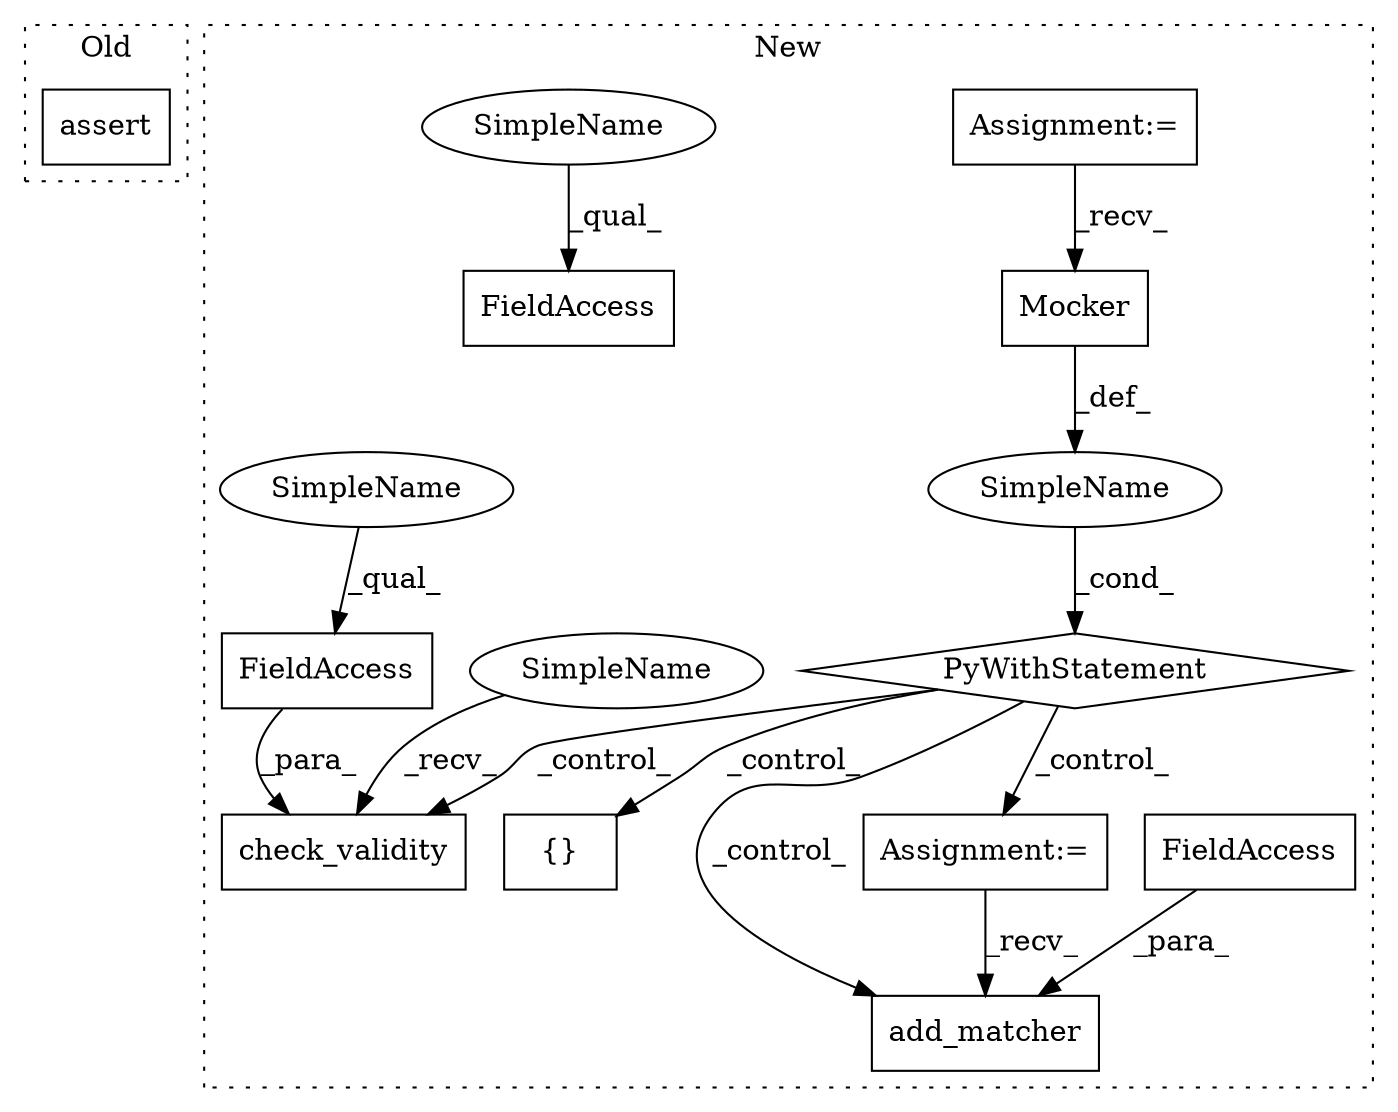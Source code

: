 digraph G {
subgraph cluster0 {
1 [label="assert" a="32" s="8360,8382" l="13,1" shape="box"];
label = "Old";
style="dotted";
}
subgraph cluster1 {
2 [label="check_validity" a="32" s="9502,9535" l="15,1" shape="box"];
3 [label="FieldAccess" a="22" s="9517" l="8" shape="box"];
4 [label="SimpleName" a="42" s="" l="" shape="ellipse"];
5 [label="PyWithStatement" a="104" s="9360,9392" l="10,2" shape="diamond"];
6 [label="{}" a="4" s="9820,9828" l="1,1" shape="box"];
7 [label="add_matcher" a="32" s="9417,9443" l="12,1" shape="box"];
8 [label="FieldAccess" a="22" s="9429" l="14" shape="box"];
9 [label="FieldAccess" a="22" s="9564" l="8" shape="box"];
10 [label="Mocker" a="32" s="9384" l="8" shape="box"];
11 [label="Assignment:=" a="7" s="9406" l="1" shape="box"];
12 [label="Assignment:=" a="7" s="7518" l="13" shape="box"];
13 [label="SimpleName" a="42" s="9497" l="4" shape="ellipse"];
14 [label="SimpleName" a="42" s="9564" l="4" shape="ellipse"];
15 [label="SimpleName" a="42" s="9517" l="4" shape="ellipse"];
label = "New";
style="dotted";
}
3 -> 2 [label="_para_"];
4 -> 5 [label="_cond_"];
5 -> 6 [label="_control_"];
5 -> 2 [label="_control_"];
5 -> 11 [label="_control_"];
5 -> 7 [label="_control_"];
8 -> 7 [label="_para_"];
10 -> 4 [label="_def_"];
11 -> 7 [label="_recv_"];
12 -> 10 [label="_recv_"];
13 -> 2 [label="_recv_"];
14 -> 9 [label="_qual_"];
15 -> 3 [label="_qual_"];
}